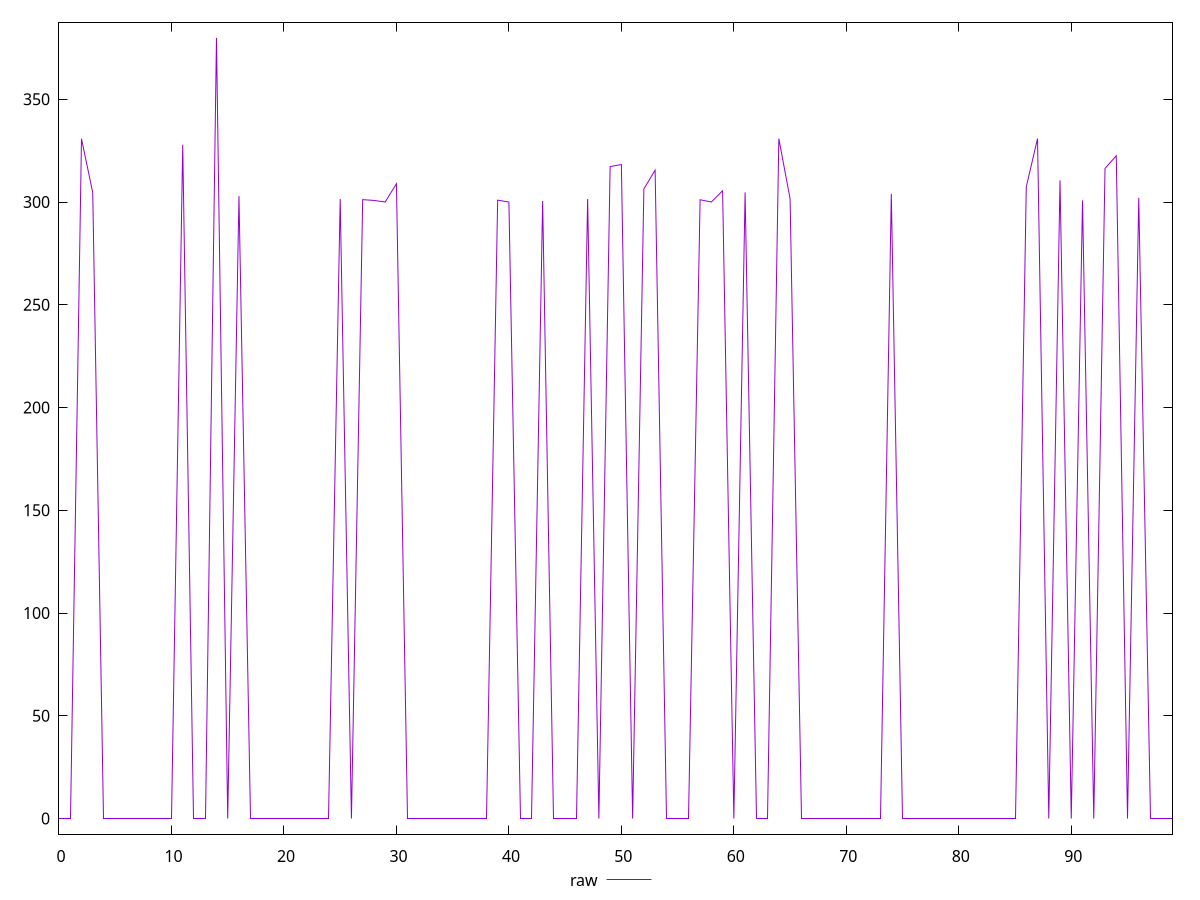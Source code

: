 reset

$raw <<EOF
0 0
1 0
2 330.762
3 304.562
4 0
5 0
6 0
7 0
8 0
9 0
10 0
11 327.798
12 0
13 0
14 379.85400000000004
15 0
16 302.856
17 0
18 0
19 0
20 0
21 0
22 0
23 0
24 0
25 301.418
26 0
27 301.15
28 300.77
29 300
30 308.902
31 0
32 0
33 0
34 0
35 0
36 0
37 0
38 0
39 300.906
40 300
41 0
42 0
43 300.496
44 0
45 0
46 0
47 301.476
48 0
49 317.248
50 318.244
51 0
52 306.348
53 315.506
54 0
55 0
56 0
57 301.104
58 300
59 305.468
60 0
61 304.658
62 0
63 0
64 330.838
65 301.56
66 0
67 0
68 0
69 0
70 0
71 0
72 0
73 0
74 303.948
75 0
76 0
77 0
78 0
79 0
80 0
81 0
82 0
83 0
84 0
85 0
86 307.402
87 330.854
88 0
89 310.548
90 0
91 300.78
92 0
93 316.338
94 322.50600000000003
95 0
96 302.046
97 0
98 0
99 0
EOF

set key outside below
set xrange [0:99]
set yrange [-7.597080000000001:387.45108000000005]
set trange [-7.597080000000001:387.45108000000005]
set terminal svg size 640, 500 enhanced background rgb 'white'
set output "reports/report_00028_2021-02-24T12-49-42.674Z/uses-rel-preconnect/samples/agenda/raw/values.svg"

plot $raw title "raw" with line

reset
